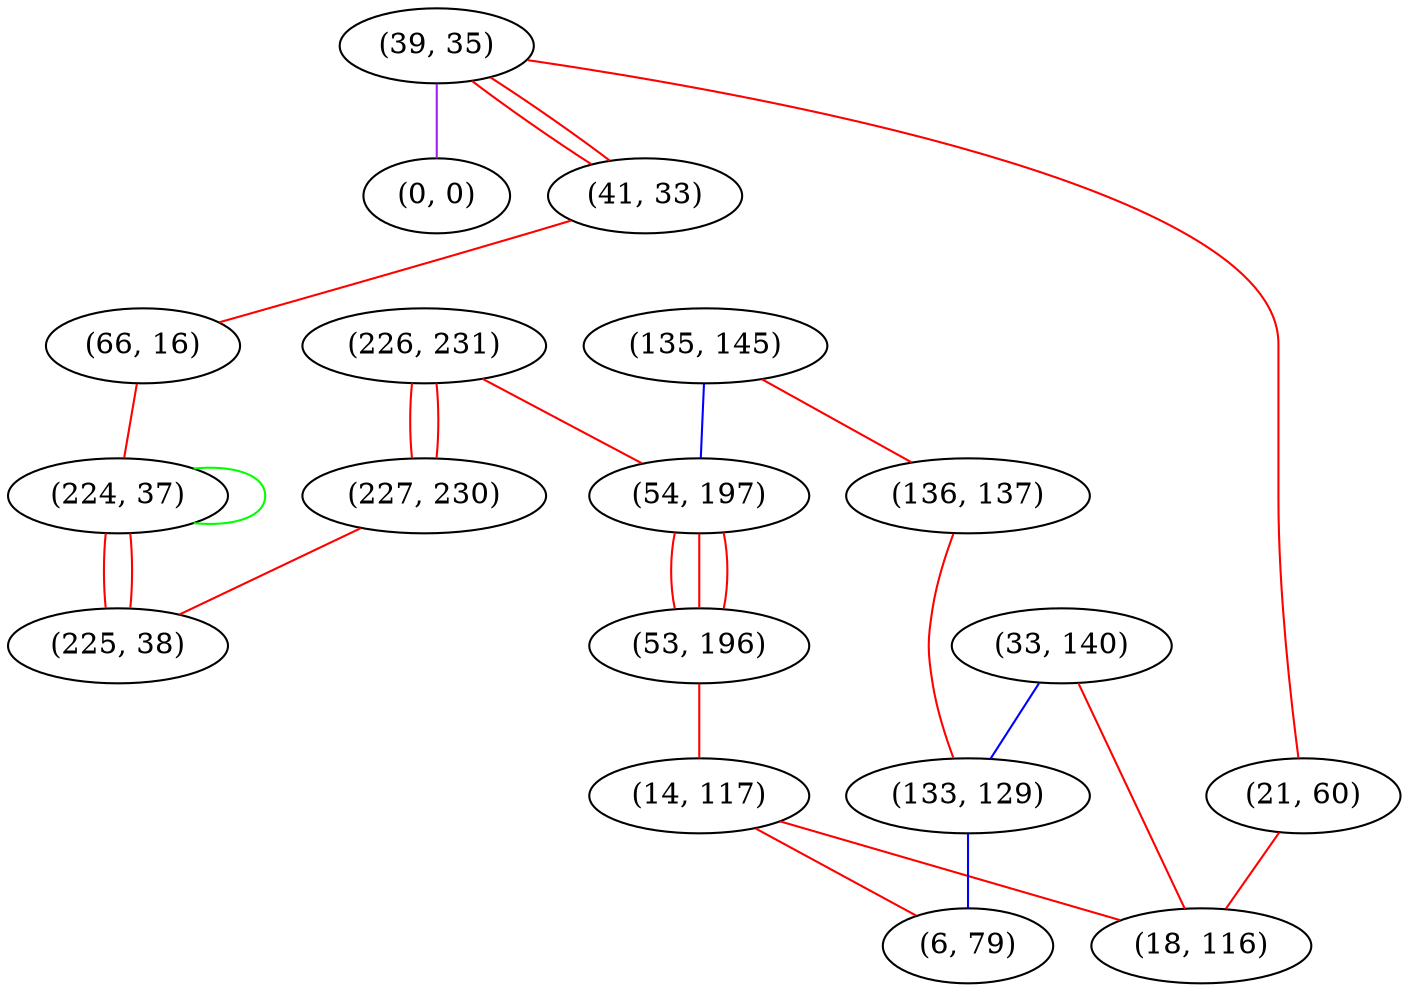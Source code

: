 graph "" {
"(226, 231)";
"(39, 35)";
"(0, 0)";
"(41, 33)";
"(33, 140)";
"(66, 16)";
"(227, 230)";
"(21, 60)";
"(135, 145)";
"(54, 197)";
"(136, 137)";
"(53, 196)";
"(224, 37)";
"(14, 117)";
"(133, 129)";
"(225, 38)";
"(6, 79)";
"(18, 116)";
"(226, 231)" -- "(227, 230)"  [color=red, key=0, weight=1];
"(226, 231)" -- "(227, 230)"  [color=red, key=1, weight=1];
"(226, 231)" -- "(54, 197)"  [color=red, key=0, weight=1];
"(39, 35)" -- "(21, 60)"  [color=red, key=0, weight=1];
"(39, 35)" -- "(0, 0)"  [color=purple, key=0, weight=4];
"(39, 35)" -- "(41, 33)"  [color=red, key=0, weight=1];
"(39, 35)" -- "(41, 33)"  [color=red, key=1, weight=1];
"(41, 33)" -- "(66, 16)"  [color=red, key=0, weight=1];
"(33, 140)" -- "(133, 129)"  [color=blue, key=0, weight=3];
"(33, 140)" -- "(18, 116)"  [color=red, key=0, weight=1];
"(66, 16)" -- "(224, 37)"  [color=red, key=0, weight=1];
"(227, 230)" -- "(225, 38)"  [color=red, key=0, weight=1];
"(21, 60)" -- "(18, 116)"  [color=red, key=0, weight=1];
"(135, 145)" -- "(136, 137)"  [color=red, key=0, weight=1];
"(135, 145)" -- "(54, 197)"  [color=blue, key=0, weight=3];
"(54, 197)" -- "(53, 196)"  [color=red, key=0, weight=1];
"(54, 197)" -- "(53, 196)"  [color=red, key=1, weight=1];
"(54, 197)" -- "(53, 196)"  [color=red, key=2, weight=1];
"(136, 137)" -- "(133, 129)"  [color=red, key=0, weight=1];
"(53, 196)" -- "(14, 117)"  [color=red, key=0, weight=1];
"(224, 37)" -- "(224, 37)"  [color=green, key=0, weight=2];
"(224, 37)" -- "(225, 38)"  [color=red, key=0, weight=1];
"(224, 37)" -- "(225, 38)"  [color=red, key=1, weight=1];
"(14, 117)" -- "(6, 79)"  [color=red, key=0, weight=1];
"(14, 117)" -- "(18, 116)"  [color=red, key=0, weight=1];
"(133, 129)" -- "(6, 79)"  [color=blue, key=0, weight=3];
}

